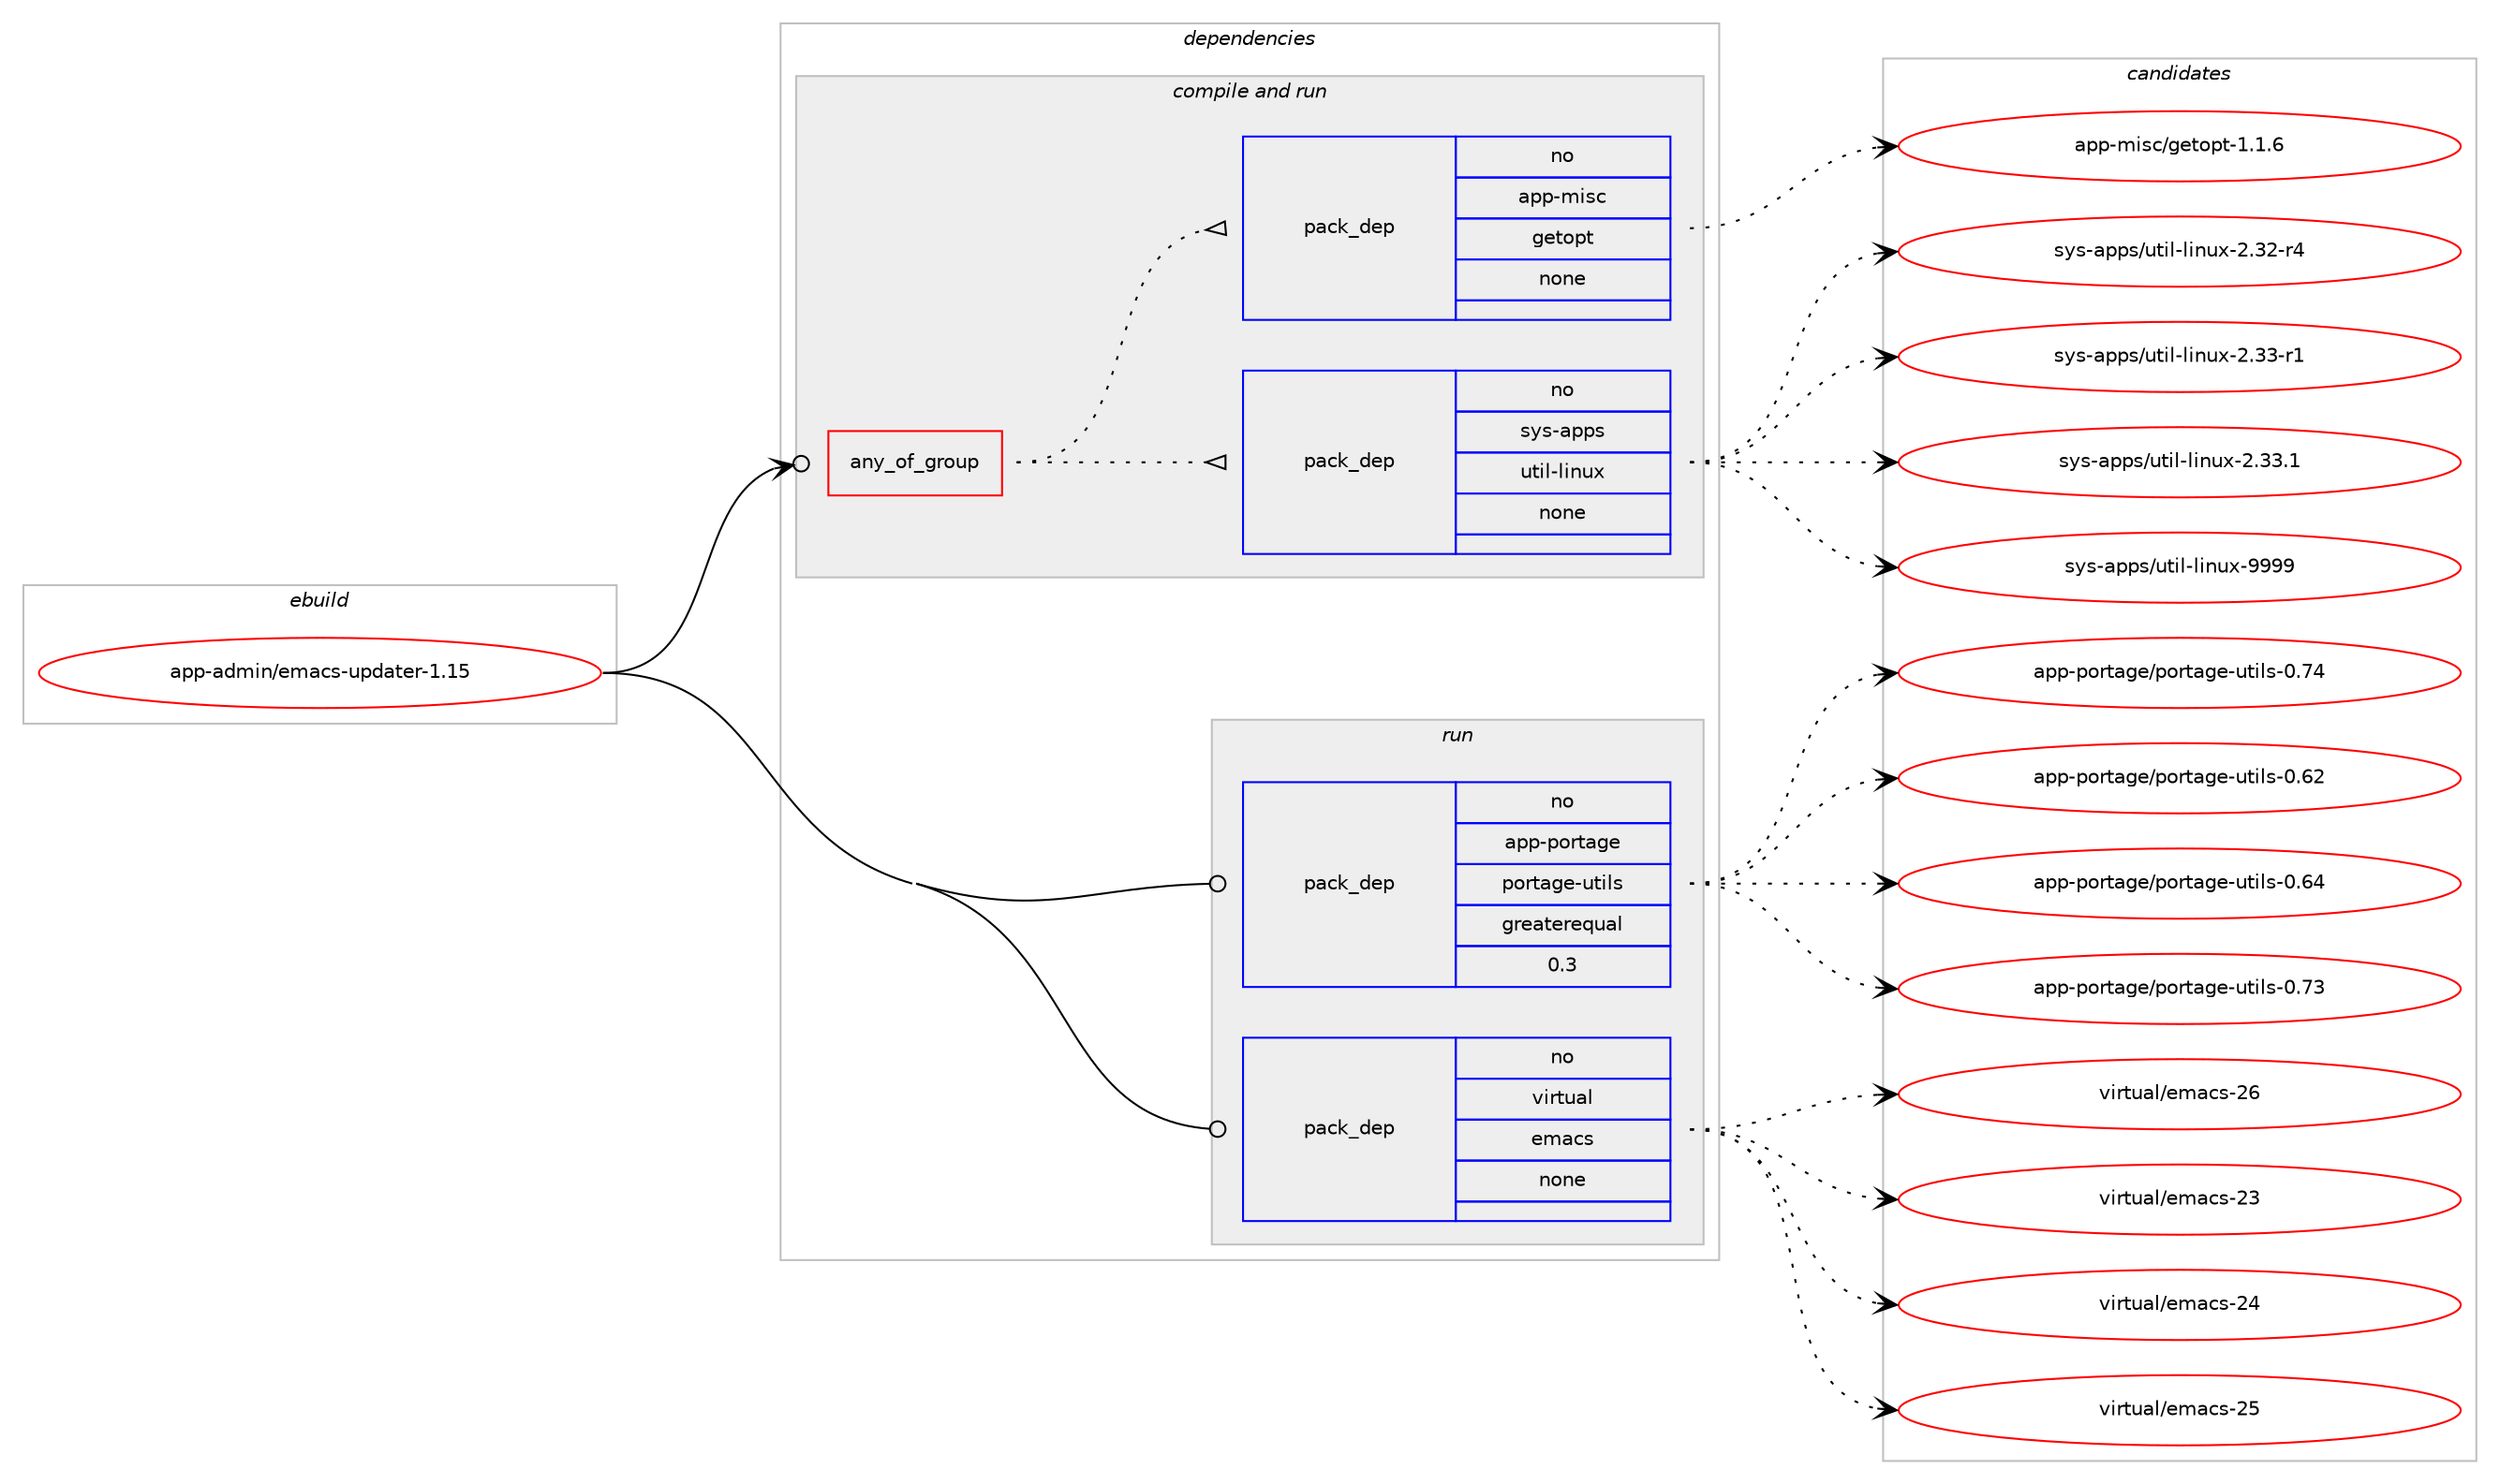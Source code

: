 digraph prolog {

# *************
# Graph options
# *************

newrank=true;
concentrate=true;
compound=true;
graph [rankdir=LR,fontname=Helvetica,fontsize=10,ranksep=1.5];#, ranksep=2.5, nodesep=0.2];
edge  [arrowhead=vee];
node  [fontname=Helvetica,fontsize=10];

# **********
# The ebuild
# **********

subgraph cluster_leftcol {
color=gray;
rank=same;
label=<<i>ebuild</i>>;
id [label="app-admin/emacs-updater-1.15", color=red, width=4, href="../app-admin/emacs-updater-1.15.svg"];
}

# ****************
# The dependencies
# ****************

subgraph cluster_midcol {
color=gray;
label=<<i>dependencies</i>>;
subgraph cluster_compile {
fillcolor="#eeeeee";
style=filled;
label=<<i>compile</i>>;
}
subgraph cluster_compileandrun {
fillcolor="#eeeeee";
style=filled;
label=<<i>compile and run</i>>;
subgraph any14 {
dependency245 [label=<<TABLE BORDER="0" CELLBORDER="1" CELLSPACING="0" CELLPADDING="4"><TR><TD CELLPADDING="10">any_of_group</TD></TR></TABLE>>, shape=none, color=red];subgraph pack193 {
dependency246 [label=<<TABLE BORDER="0" CELLBORDER="1" CELLSPACING="0" CELLPADDING="4" WIDTH="220"><TR><TD ROWSPAN="6" CELLPADDING="30">pack_dep</TD></TR><TR><TD WIDTH="110">no</TD></TR><TR><TD>sys-apps</TD></TR><TR><TD>util-linux</TD></TR><TR><TD>none</TD></TR><TR><TD></TD></TR></TABLE>>, shape=none, color=blue];
}
dependency245:e -> dependency246:w [weight=20,style="dotted",arrowhead="oinv"];
subgraph pack194 {
dependency247 [label=<<TABLE BORDER="0" CELLBORDER="1" CELLSPACING="0" CELLPADDING="4" WIDTH="220"><TR><TD ROWSPAN="6" CELLPADDING="30">pack_dep</TD></TR><TR><TD WIDTH="110">no</TD></TR><TR><TD>app-misc</TD></TR><TR><TD>getopt</TD></TR><TR><TD>none</TD></TR><TR><TD></TD></TR></TABLE>>, shape=none, color=blue];
}
dependency245:e -> dependency247:w [weight=20,style="dotted",arrowhead="oinv"];
}
id:e -> dependency245:w [weight=20,style="solid",arrowhead="odotvee"];
}
subgraph cluster_run {
fillcolor="#eeeeee";
style=filled;
label=<<i>run</i>>;
subgraph pack195 {
dependency248 [label=<<TABLE BORDER="0" CELLBORDER="1" CELLSPACING="0" CELLPADDING="4" WIDTH="220"><TR><TD ROWSPAN="6" CELLPADDING="30">pack_dep</TD></TR><TR><TD WIDTH="110">no</TD></TR><TR><TD>app-portage</TD></TR><TR><TD>portage-utils</TD></TR><TR><TD>greaterequal</TD></TR><TR><TD>0.3</TD></TR></TABLE>>, shape=none, color=blue];
}
id:e -> dependency248:w [weight=20,style="solid",arrowhead="odot"];
subgraph pack196 {
dependency249 [label=<<TABLE BORDER="0" CELLBORDER="1" CELLSPACING="0" CELLPADDING="4" WIDTH="220"><TR><TD ROWSPAN="6" CELLPADDING="30">pack_dep</TD></TR><TR><TD WIDTH="110">no</TD></TR><TR><TD>virtual</TD></TR><TR><TD>emacs</TD></TR><TR><TD>none</TD></TR><TR><TD></TD></TR></TABLE>>, shape=none, color=blue];
}
id:e -> dependency249:w [weight=20,style="solid",arrowhead="odot"];
}
}

# **************
# The candidates
# **************

subgraph cluster_choices {
rank=same;
color=gray;
label=<<i>candidates</i>>;

subgraph choice193 {
color=black;
nodesep=1;
choice1151211154597112112115471171161051084510810511011712045504651504511452 [label="sys-apps/util-linux-2.32-r4", color=red, width=4,href="../sys-apps/util-linux-2.32-r4.svg"];
choice1151211154597112112115471171161051084510810511011712045504651514511449 [label="sys-apps/util-linux-2.33-r1", color=red, width=4,href="../sys-apps/util-linux-2.33-r1.svg"];
choice1151211154597112112115471171161051084510810511011712045504651514649 [label="sys-apps/util-linux-2.33.1", color=red, width=4,href="../sys-apps/util-linux-2.33.1.svg"];
choice115121115459711211211547117116105108451081051101171204557575757 [label="sys-apps/util-linux-9999", color=red, width=4,href="../sys-apps/util-linux-9999.svg"];
dependency246:e -> choice1151211154597112112115471171161051084510810511011712045504651504511452:w [style=dotted,weight="100"];
dependency246:e -> choice1151211154597112112115471171161051084510810511011712045504651514511449:w [style=dotted,weight="100"];
dependency246:e -> choice1151211154597112112115471171161051084510810511011712045504651514649:w [style=dotted,weight="100"];
dependency246:e -> choice115121115459711211211547117116105108451081051101171204557575757:w [style=dotted,weight="100"];
}
subgraph choice194 {
color=black;
nodesep=1;
choice97112112451091051159947103101116111112116454946494654 [label="app-misc/getopt-1.1.6", color=red, width=4,href="../app-misc/getopt-1.1.6.svg"];
dependency247:e -> choice97112112451091051159947103101116111112116454946494654:w [style=dotted,weight="100"];
}
subgraph choice195 {
color=black;
nodesep=1;
choice9711211245112111114116971031014711211111411697103101451171161051081154548465450 [label="app-portage/portage-utils-0.62", color=red, width=4,href="../app-portage/portage-utils-0.62.svg"];
choice9711211245112111114116971031014711211111411697103101451171161051081154548465452 [label="app-portage/portage-utils-0.64", color=red, width=4,href="../app-portage/portage-utils-0.64.svg"];
choice9711211245112111114116971031014711211111411697103101451171161051081154548465551 [label="app-portage/portage-utils-0.73", color=red, width=4,href="../app-portage/portage-utils-0.73.svg"];
choice9711211245112111114116971031014711211111411697103101451171161051081154548465552 [label="app-portage/portage-utils-0.74", color=red, width=4,href="../app-portage/portage-utils-0.74.svg"];
dependency248:e -> choice9711211245112111114116971031014711211111411697103101451171161051081154548465450:w [style=dotted,weight="100"];
dependency248:e -> choice9711211245112111114116971031014711211111411697103101451171161051081154548465452:w [style=dotted,weight="100"];
dependency248:e -> choice9711211245112111114116971031014711211111411697103101451171161051081154548465551:w [style=dotted,weight="100"];
dependency248:e -> choice9711211245112111114116971031014711211111411697103101451171161051081154548465552:w [style=dotted,weight="100"];
}
subgraph choice196 {
color=black;
nodesep=1;
choice11810511411611797108471011099799115455051 [label="virtual/emacs-23", color=red, width=4,href="../virtual/emacs-23.svg"];
choice11810511411611797108471011099799115455052 [label="virtual/emacs-24", color=red, width=4,href="../virtual/emacs-24.svg"];
choice11810511411611797108471011099799115455053 [label="virtual/emacs-25", color=red, width=4,href="../virtual/emacs-25.svg"];
choice11810511411611797108471011099799115455054 [label="virtual/emacs-26", color=red, width=4,href="../virtual/emacs-26.svg"];
dependency249:e -> choice11810511411611797108471011099799115455051:w [style=dotted,weight="100"];
dependency249:e -> choice11810511411611797108471011099799115455052:w [style=dotted,weight="100"];
dependency249:e -> choice11810511411611797108471011099799115455053:w [style=dotted,weight="100"];
dependency249:e -> choice11810511411611797108471011099799115455054:w [style=dotted,weight="100"];
}
}

}
